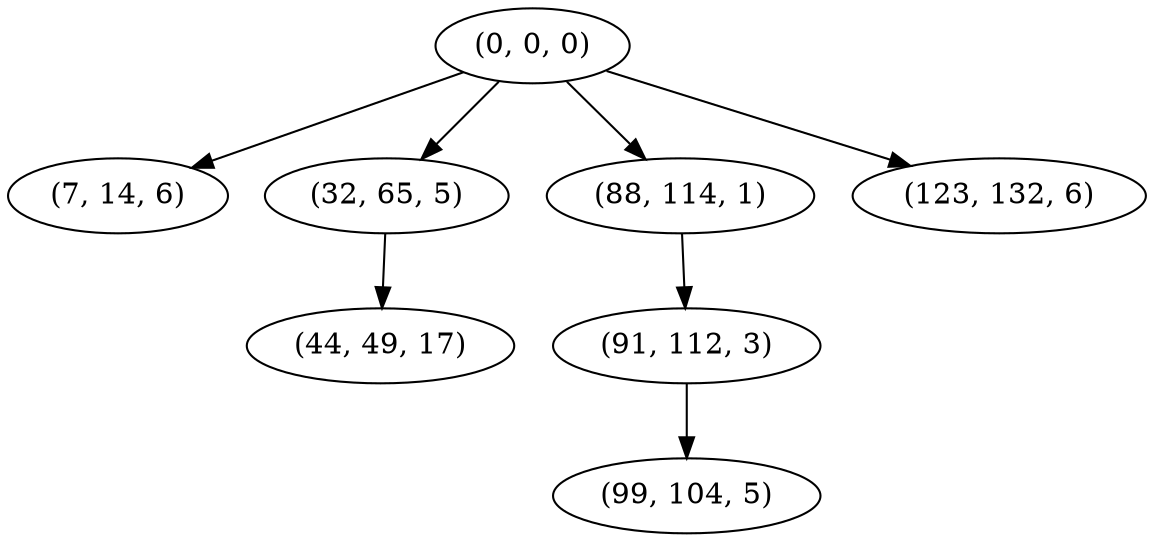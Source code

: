 digraph tree {
    "(0, 0, 0)";
    "(7, 14, 6)";
    "(32, 65, 5)";
    "(44, 49, 17)";
    "(88, 114, 1)";
    "(91, 112, 3)";
    "(99, 104, 5)";
    "(123, 132, 6)";
    "(0, 0, 0)" -> "(7, 14, 6)";
    "(0, 0, 0)" -> "(32, 65, 5)";
    "(0, 0, 0)" -> "(88, 114, 1)";
    "(0, 0, 0)" -> "(123, 132, 6)";
    "(32, 65, 5)" -> "(44, 49, 17)";
    "(88, 114, 1)" -> "(91, 112, 3)";
    "(91, 112, 3)" -> "(99, 104, 5)";
}

